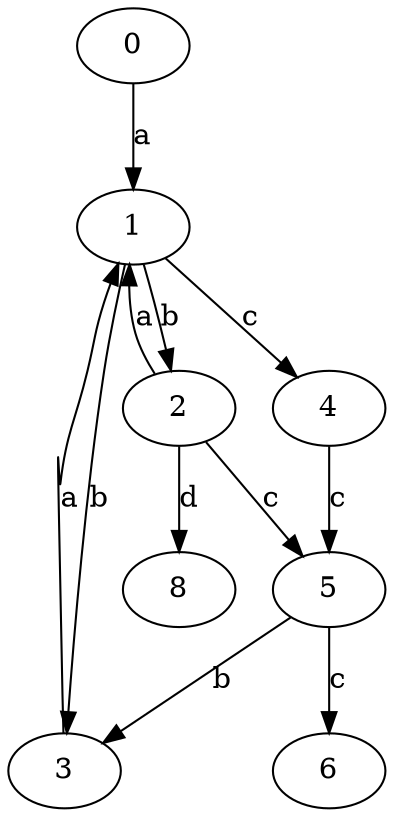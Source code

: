 strict digraph  {
1;
2;
3;
4;
5;
6;
0;
8;
1 -> 2  [label=b];
1 -> 3  [label=b];
1 -> 4  [label=c];
2 -> 1  [label=a];
2 -> 5  [label=c];
2 -> 8  [label=d];
3 -> 1  [label=a];
4 -> 5  [label=c];
5 -> 3  [label=b];
5 -> 6  [label=c];
0 -> 1  [label=a];
}
